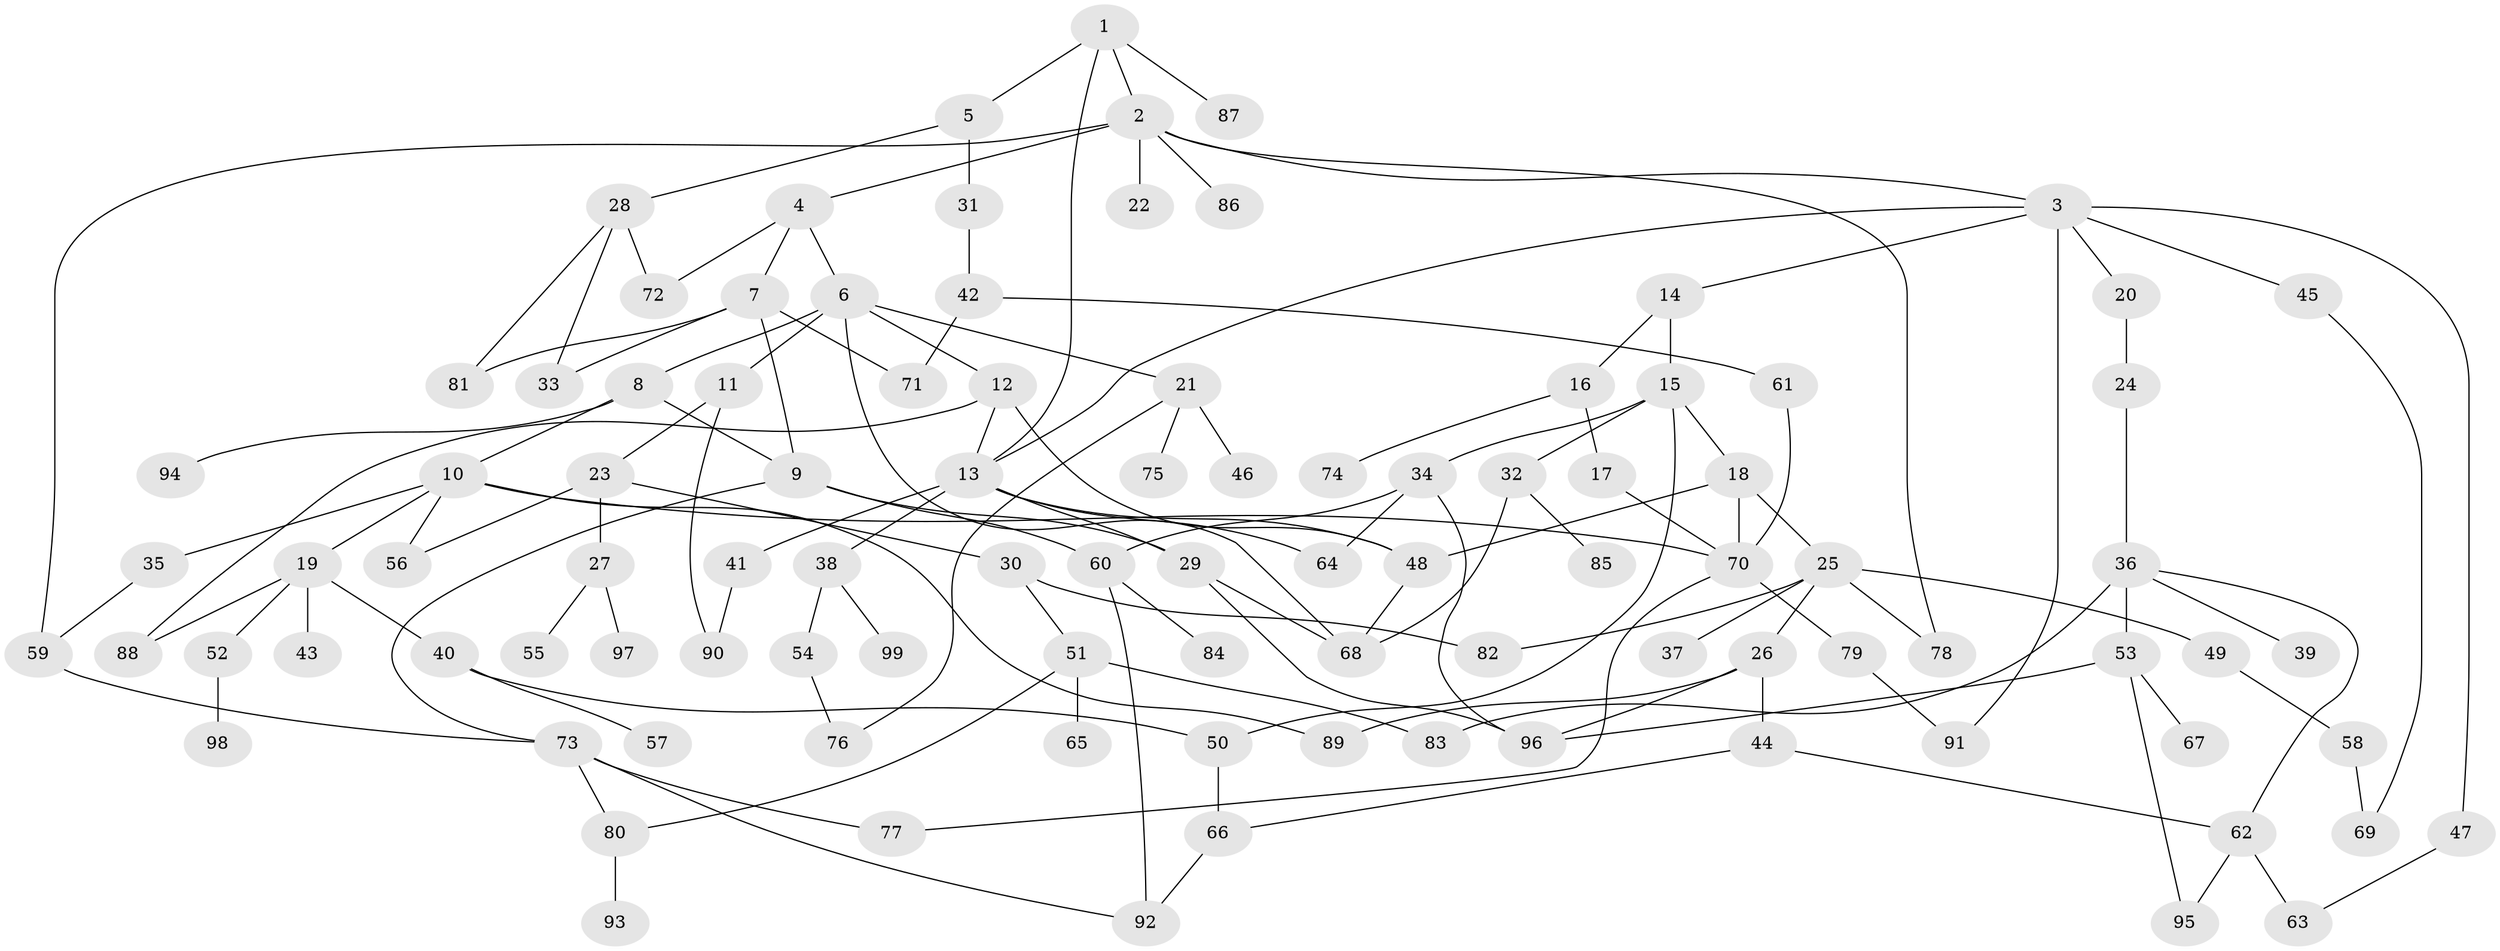 // Generated by graph-tools (version 1.1) at 2025/13/03/09/25 04:13:37]
// undirected, 99 vertices, 140 edges
graph export_dot {
graph [start="1"]
  node [color=gray90,style=filled];
  1;
  2;
  3;
  4;
  5;
  6;
  7;
  8;
  9;
  10;
  11;
  12;
  13;
  14;
  15;
  16;
  17;
  18;
  19;
  20;
  21;
  22;
  23;
  24;
  25;
  26;
  27;
  28;
  29;
  30;
  31;
  32;
  33;
  34;
  35;
  36;
  37;
  38;
  39;
  40;
  41;
  42;
  43;
  44;
  45;
  46;
  47;
  48;
  49;
  50;
  51;
  52;
  53;
  54;
  55;
  56;
  57;
  58;
  59;
  60;
  61;
  62;
  63;
  64;
  65;
  66;
  67;
  68;
  69;
  70;
  71;
  72;
  73;
  74;
  75;
  76;
  77;
  78;
  79;
  80;
  81;
  82;
  83;
  84;
  85;
  86;
  87;
  88;
  89;
  90;
  91;
  92;
  93;
  94;
  95;
  96;
  97;
  98;
  99;
  1 -- 2;
  1 -- 5;
  1 -- 87;
  1 -- 13;
  2 -- 3;
  2 -- 4;
  2 -- 22;
  2 -- 86;
  2 -- 78;
  2 -- 59;
  3 -- 13;
  3 -- 14;
  3 -- 20;
  3 -- 45;
  3 -- 47;
  3 -- 91;
  4 -- 6;
  4 -- 7;
  4 -- 72;
  5 -- 28;
  5 -- 31;
  6 -- 8;
  6 -- 11;
  6 -- 12;
  6 -- 21;
  6 -- 68;
  7 -- 81;
  7 -- 71;
  7 -- 9;
  7 -- 33;
  8 -- 9;
  8 -- 10;
  8 -- 94;
  9 -- 60;
  9 -- 73;
  9 -- 29;
  10 -- 19;
  10 -- 35;
  10 -- 56;
  10 -- 89;
  10 -- 70;
  11 -- 23;
  11 -- 90;
  12 -- 88;
  12 -- 48;
  12 -- 13;
  13 -- 29;
  13 -- 38;
  13 -- 41;
  13 -- 48;
  13 -- 64;
  14 -- 15;
  14 -- 16;
  15 -- 18;
  15 -- 32;
  15 -- 34;
  15 -- 50;
  16 -- 17;
  16 -- 74;
  17 -- 70;
  18 -- 25;
  18 -- 48;
  18 -- 70;
  19 -- 40;
  19 -- 43;
  19 -- 52;
  19 -- 88;
  20 -- 24;
  21 -- 46;
  21 -- 75;
  21 -- 76;
  23 -- 27;
  23 -- 30;
  23 -- 56;
  24 -- 36;
  25 -- 26;
  25 -- 37;
  25 -- 49;
  25 -- 78;
  25 -- 82;
  26 -- 44;
  26 -- 96;
  26 -- 89;
  27 -- 55;
  27 -- 97;
  28 -- 33;
  28 -- 72;
  28 -- 81;
  29 -- 68;
  29 -- 96;
  30 -- 51;
  30 -- 82;
  31 -- 42;
  32 -- 85;
  32 -- 68;
  34 -- 64;
  34 -- 60;
  34 -- 96;
  35 -- 59;
  36 -- 39;
  36 -- 53;
  36 -- 62;
  36 -- 83;
  38 -- 54;
  38 -- 99;
  40 -- 57;
  40 -- 50;
  41 -- 90;
  42 -- 61;
  42 -- 71;
  44 -- 66;
  44 -- 62;
  45 -- 69;
  47 -- 63;
  48 -- 68;
  49 -- 58;
  50 -- 66;
  51 -- 65;
  51 -- 80;
  51 -- 83;
  52 -- 98;
  53 -- 67;
  53 -- 95;
  53 -- 96;
  54 -- 76;
  58 -- 69;
  59 -- 73;
  60 -- 84;
  60 -- 92;
  61 -- 70;
  62 -- 63;
  62 -- 95;
  66 -- 92;
  70 -- 77;
  70 -- 79;
  73 -- 92;
  73 -- 80;
  73 -- 77;
  79 -- 91;
  80 -- 93;
}
